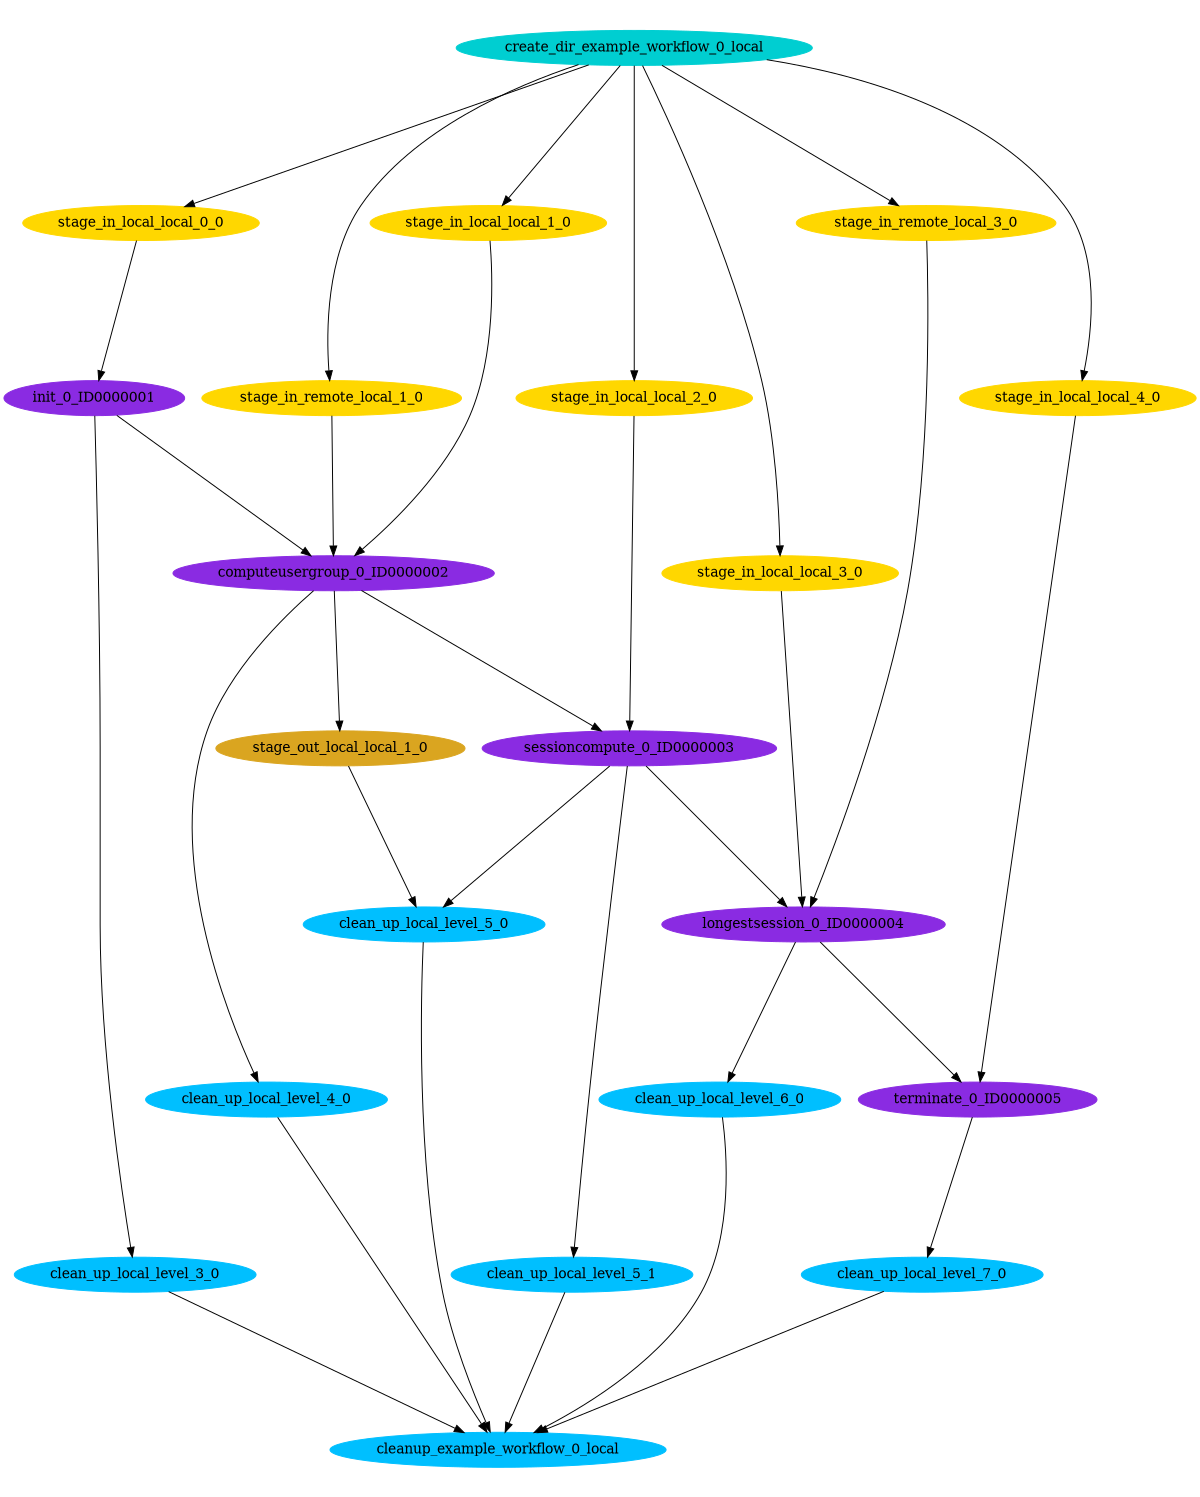 digraph E {
size="8.0,10.0"
ratio=fill
node [shape=ellipse]
edge [arrowhead=normal, arrowsize=1.0]
	"clean_up_local_level_4_0" [color=deepskyblue,style=filled,label="clean_up_local_level_4_0"]
	"create_dir_example_workflow_0_local" [color=darkturquoise,style=filled,label="create_dir_example_workflow_0_local"]
	"longestsession_0_ID0000004" [color=blueviolet,style=filled,label="longestsession_0_ID0000004"]
	"stage_in_local_local_0_0" [color=gold,style=filled,label="stage_in_local_local_0_0"]
	"stage_out_local_local_1_0" [color=goldenrod,style=filled,label="stage_out_local_local_1_0"]
	"init_0_ID0000001" [color=blueviolet,style=filled,label="init_0_ID0000001"]
	"clean_up_local_level_7_0" [color=deepskyblue,style=filled,label="clean_up_local_level_7_0"]
	"sessioncompute_0_ID0000003" [color=blueviolet,style=filled,label="sessioncompute_0_ID0000003"]
	"stage_in_local_local_2_0" [color=gold,style=filled,label="stage_in_local_local_2_0"]
	"stage_in_remote_local_1_0" [color=gold,style=filled,label="stage_in_remote_local_1_0"]
	"stage_in_local_local_3_0" [color=gold,style=filled,label="stage_in_local_local_3_0"]
	"computeusergroup_0_ID0000002" [color=blueviolet,style=filled,label="computeusergroup_0_ID0000002"]
	"terminate_0_ID0000005" [color=blueviolet,style=filled,label="terminate_0_ID0000005"]
	"clean_up_local_level_3_0" [color=deepskyblue,style=filled,label="clean_up_local_level_3_0"]
	"stage_in_local_local_4_0" [color=gold,style=filled,label="stage_in_local_local_4_0"]
	"stage_in_local_local_1_0" [color=gold,style=filled,label="stage_in_local_local_1_0"]
	"cleanup_example_workflow_0_local" [color=deepskyblue,style=filled,label="cleanup_example_workflow_0_local"]
	"clean_up_local_level_6_0" [color=deepskyblue,style=filled,label="clean_up_local_level_6_0"]
	"clean_up_local_level_5_0" [color=deepskyblue,style=filled,label="clean_up_local_level_5_0"]
	"clean_up_local_level_5_1" [color=deepskyblue,style=filled,label="clean_up_local_level_5_1"]
	"stage_in_remote_local_3_0" [color=gold,style=filled,label="stage_in_remote_local_3_0"]

	"clean_up_local_level_4_0" -> "cleanup_example_workflow_0_local"
	"create_dir_example_workflow_0_local" -> "stage_in_local_local_0_0"
	"create_dir_example_workflow_0_local" -> "stage_in_local_local_4_0"
	"create_dir_example_workflow_0_local" -> "stage_in_local_local_1_0"
	"create_dir_example_workflow_0_local" -> "stage_in_local_local_2_0"
	"create_dir_example_workflow_0_local" -> "stage_in_remote_local_1_0"
	"create_dir_example_workflow_0_local" -> "stage_in_local_local_3_0"
	"create_dir_example_workflow_0_local" -> "stage_in_remote_local_3_0"
	"longestsession_0_ID0000004" -> "terminate_0_ID0000005"
	"longestsession_0_ID0000004" -> "clean_up_local_level_6_0"
	"stage_in_local_local_0_0" -> "init_0_ID0000001"
	"stage_out_local_local_1_0" -> "clean_up_local_level_5_0"
	"init_0_ID0000001" -> "clean_up_local_level_3_0"
	"init_0_ID0000001" -> "computeusergroup_0_ID0000002"
	"clean_up_local_level_7_0" -> "cleanup_example_workflow_0_local"
	"sessioncompute_0_ID0000003" -> "longestsession_0_ID0000004"
	"sessioncompute_0_ID0000003" -> "clean_up_local_level_5_0"
	"sessioncompute_0_ID0000003" -> "clean_up_local_level_5_1"
	"stage_in_local_local_2_0" -> "sessioncompute_0_ID0000003"
	"stage_in_remote_local_1_0" -> "computeusergroup_0_ID0000002"
	"stage_in_local_local_3_0" -> "longestsession_0_ID0000004"
	"computeusergroup_0_ID0000002" -> "clean_up_local_level_4_0"
	"computeusergroup_0_ID0000002" -> "stage_out_local_local_1_0"
	"computeusergroup_0_ID0000002" -> "sessioncompute_0_ID0000003"
	"terminate_0_ID0000005" -> "clean_up_local_level_7_0"
	"clean_up_local_level_3_0" -> "cleanup_example_workflow_0_local"
	"stage_in_local_local_4_0" -> "terminate_0_ID0000005"
	"stage_in_local_local_1_0" -> "computeusergroup_0_ID0000002"
	"clean_up_local_level_6_0" -> "cleanup_example_workflow_0_local"
	"clean_up_local_level_5_0" -> "cleanup_example_workflow_0_local"
	"clean_up_local_level_5_1" -> "cleanup_example_workflow_0_local"
	"stage_in_remote_local_3_0" -> "longestsession_0_ID0000004"
}
